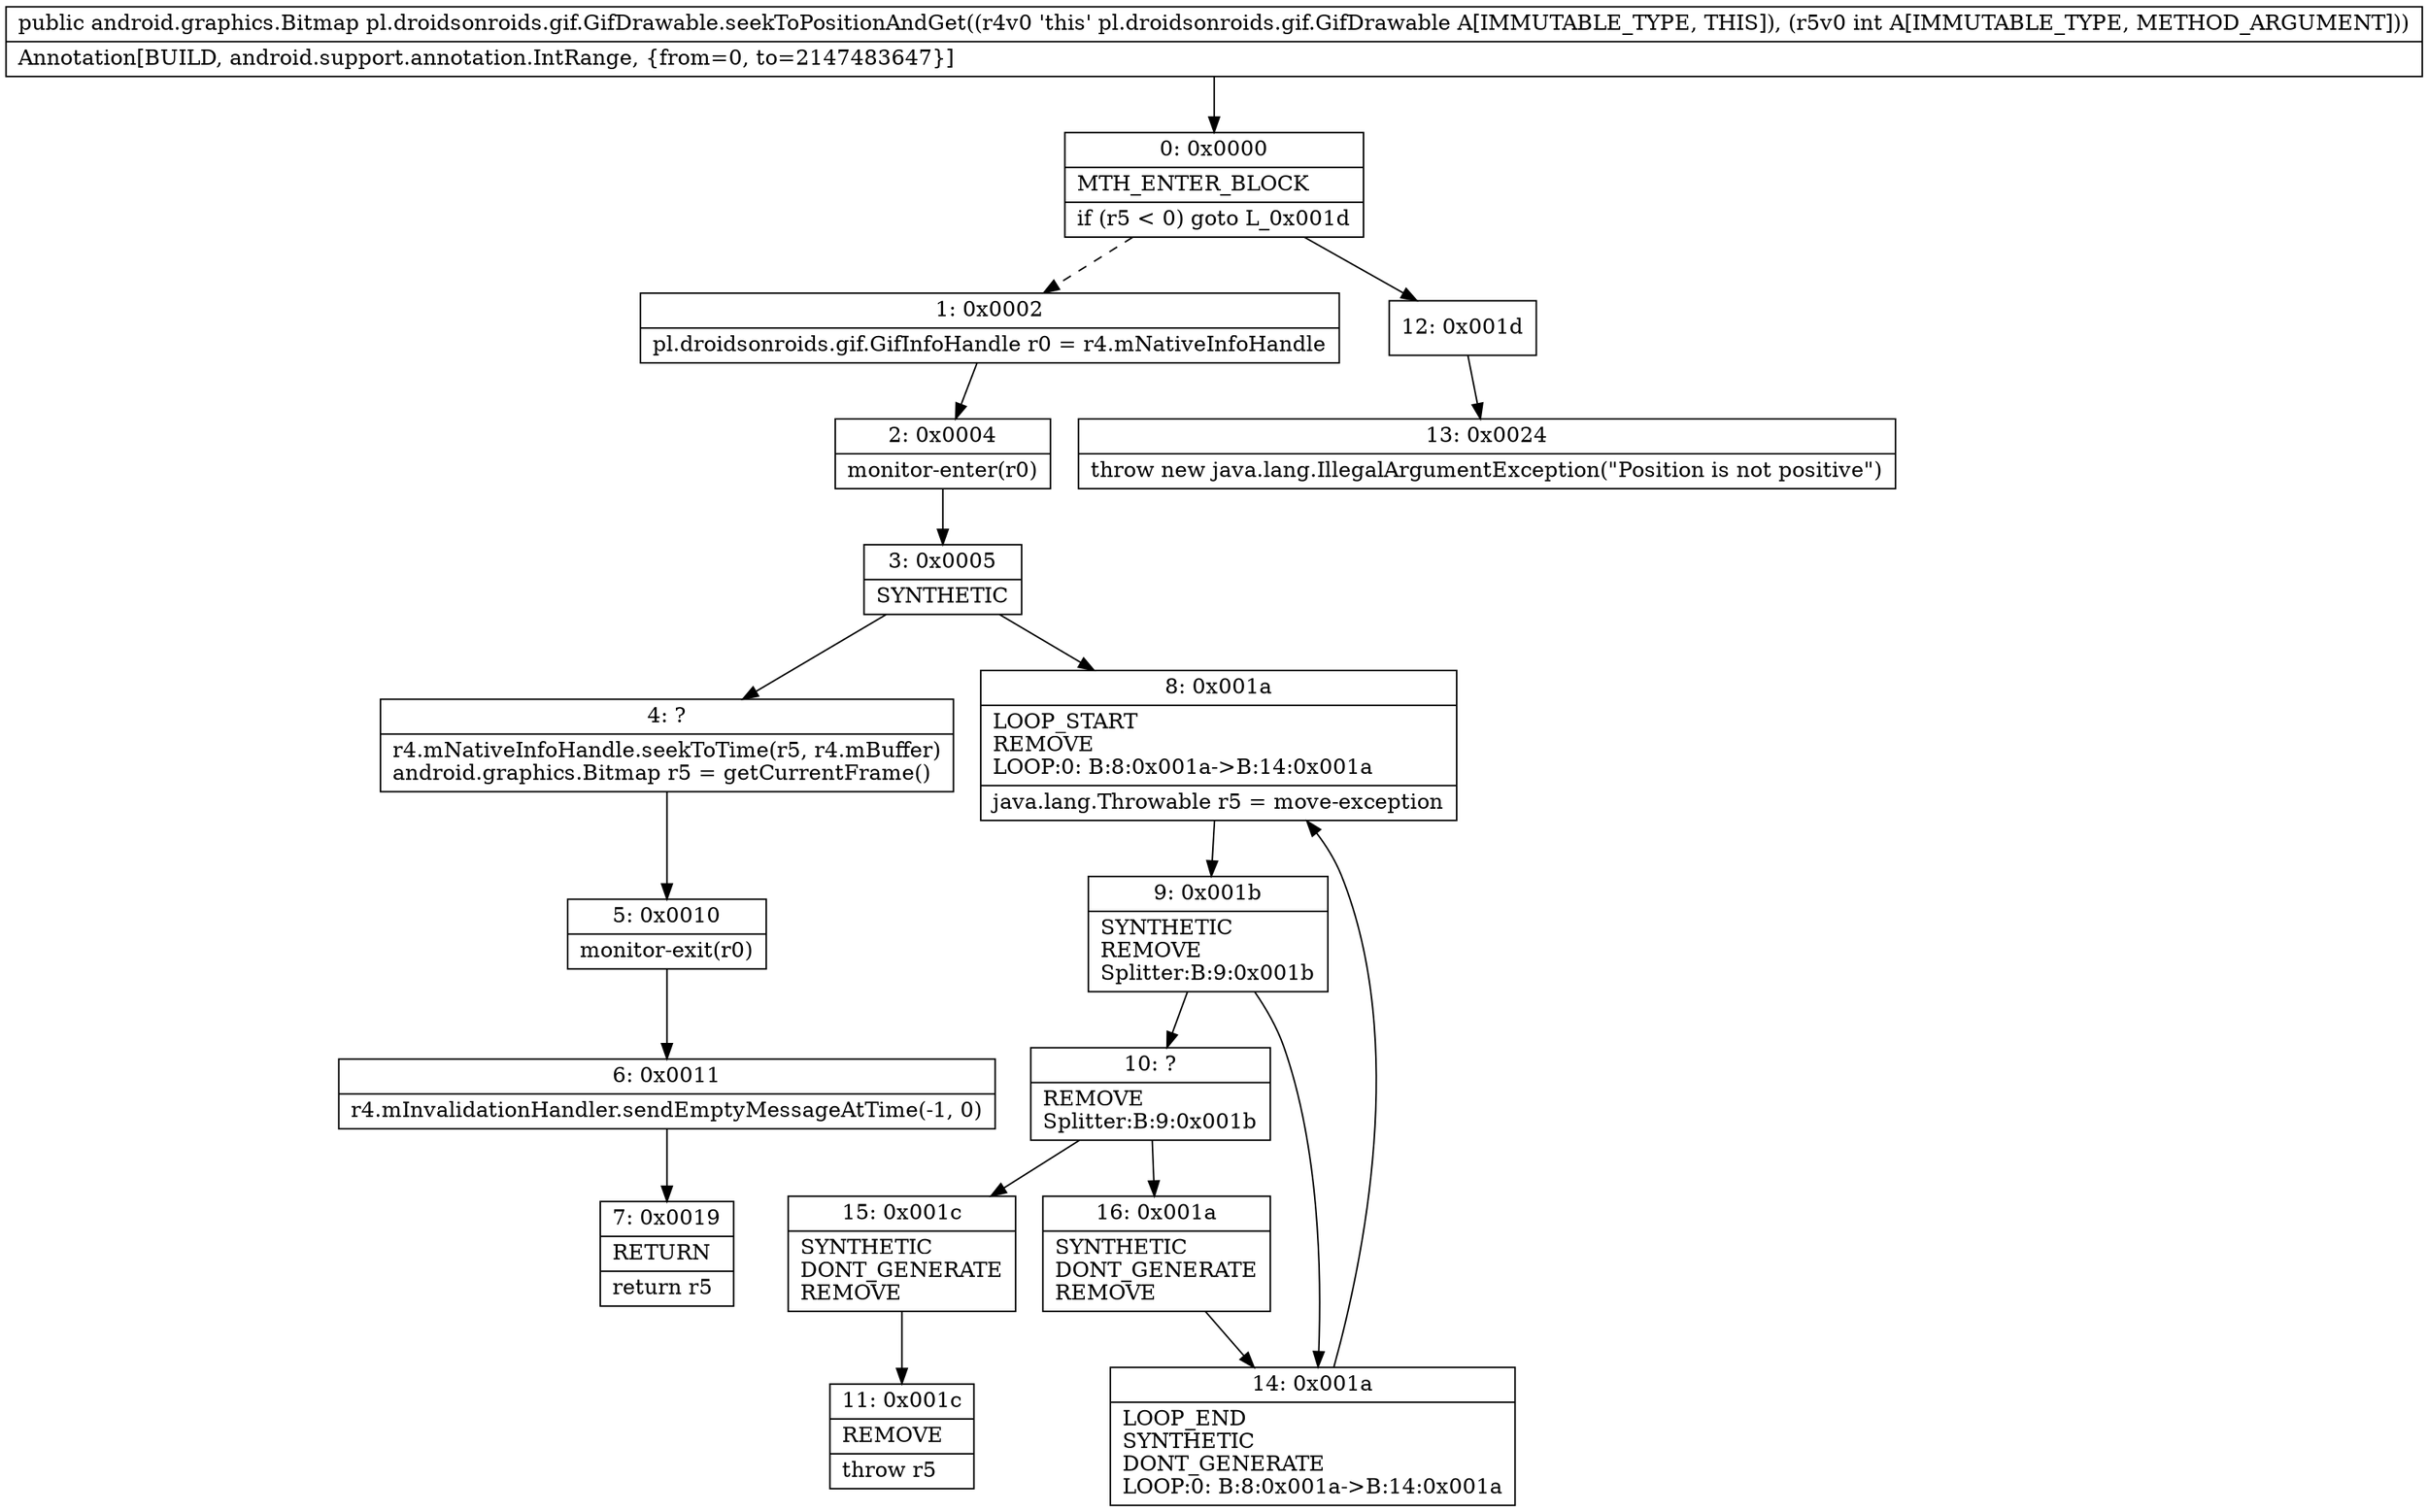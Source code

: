 digraph "CFG forpl.droidsonroids.gif.GifDrawable.seekToPositionAndGet(I)Landroid\/graphics\/Bitmap;" {
Node_0 [shape=record,label="{0\:\ 0x0000|MTH_ENTER_BLOCK\l|if (r5 \< 0) goto L_0x001d\l}"];
Node_1 [shape=record,label="{1\:\ 0x0002|pl.droidsonroids.gif.GifInfoHandle r0 = r4.mNativeInfoHandle\l}"];
Node_2 [shape=record,label="{2\:\ 0x0004|monitor\-enter(r0)\l}"];
Node_3 [shape=record,label="{3\:\ 0x0005|SYNTHETIC\l}"];
Node_4 [shape=record,label="{4\:\ ?|r4.mNativeInfoHandle.seekToTime(r5, r4.mBuffer)\landroid.graphics.Bitmap r5 = getCurrentFrame()\l}"];
Node_5 [shape=record,label="{5\:\ 0x0010|monitor\-exit(r0)\l}"];
Node_6 [shape=record,label="{6\:\ 0x0011|r4.mInvalidationHandler.sendEmptyMessageAtTime(\-1, 0)\l}"];
Node_7 [shape=record,label="{7\:\ 0x0019|RETURN\l|return r5\l}"];
Node_8 [shape=record,label="{8\:\ 0x001a|LOOP_START\lREMOVE\lLOOP:0: B:8:0x001a\-\>B:14:0x001a\l|java.lang.Throwable r5 = move\-exception\l}"];
Node_9 [shape=record,label="{9\:\ 0x001b|SYNTHETIC\lREMOVE\lSplitter:B:9:0x001b\l}"];
Node_10 [shape=record,label="{10\:\ ?|REMOVE\lSplitter:B:9:0x001b\l}"];
Node_11 [shape=record,label="{11\:\ 0x001c|REMOVE\l|throw r5\l}"];
Node_12 [shape=record,label="{12\:\ 0x001d}"];
Node_13 [shape=record,label="{13\:\ 0x0024|throw new java.lang.IllegalArgumentException(\"Position is not positive\")\l}"];
Node_14 [shape=record,label="{14\:\ 0x001a|LOOP_END\lSYNTHETIC\lDONT_GENERATE\lLOOP:0: B:8:0x001a\-\>B:14:0x001a\l}"];
Node_15 [shape=record,label="{15\:\ 0x001c|SYNTHETIC\lDONT_GENERATE\lREMOVE\l}"];
Node_16 [shape=record,label="{16\:\ 0x001a|SYNTHETIC\lDONT_GENERATE\lREMOVE\l}"];
MethodNode[shape=record,label="{public android.graphics.Bitmap pl.droidsonroids.gif.GifDrawable.seekToPositionAndGet((r4v0 'this' pl.droidsonroids.gif.GifDrawable A[IMMUTABLE_TYPE, THIS]), (r5v0 int A[IMMUTABLE_TYPE, METHOD_ARGUMENT]))  | Annotation[BUILD, android.support.annotation.IntRange, \{from=0, to=2147483647\}]\l}"];
MethodNode -> Node_0;
Node_0 -> Node_1[style=dashed];
Node_0 -> Node_12;
Node_1 -> Node_2;
Node_2 -> Node_3;
Node_3 -> Node_4;
Node_3 -> Node_8;
Node_4 -> Node_5;
Node_5 -> Node_6;
Node_6 -> Node_7;
Node_8 -> Node_9;
Node_9 -> Node_10;
Node_9 -> Node_14;
Node_10 -> Node_15;
Node_10 -> Node_16;
Node_12 -> Node_13;
Node_14 -> Node_8;
Node_15 -> Node_11;
Node_16 -> Node_14;
}

